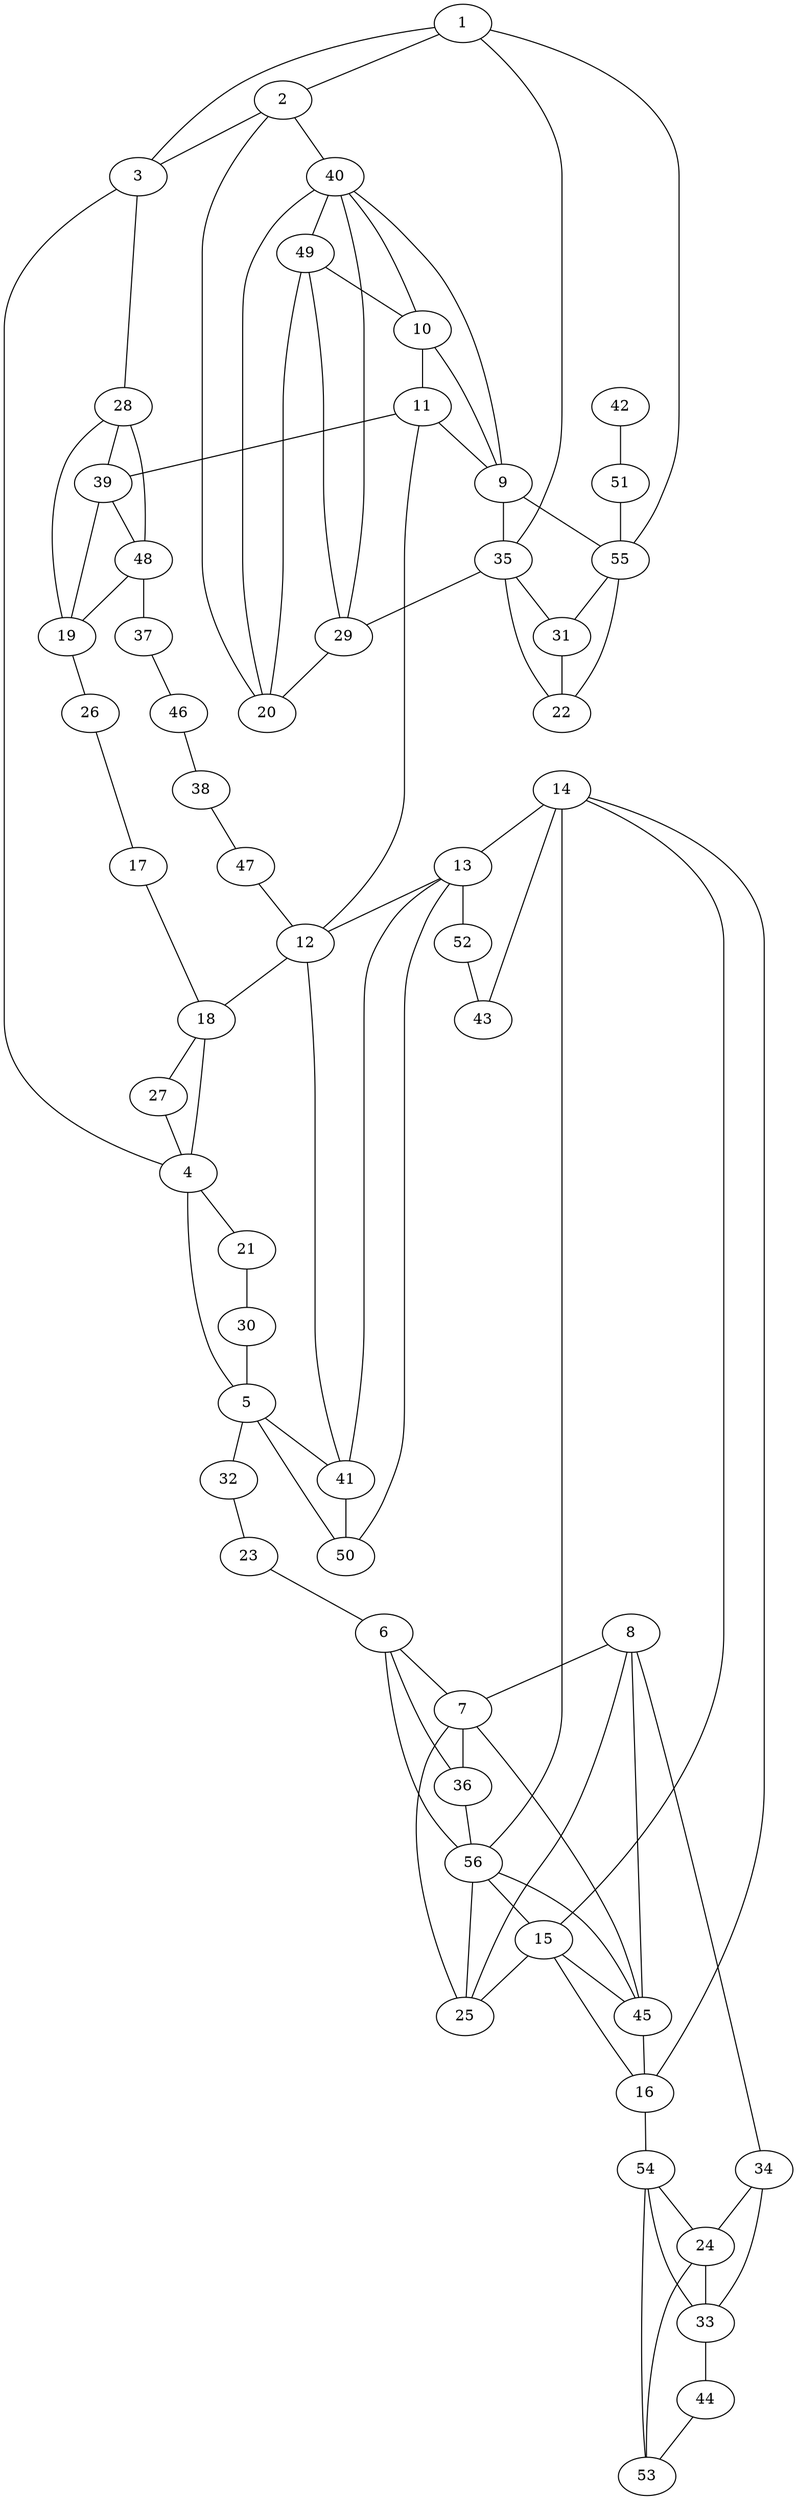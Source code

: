 graph pdb1ia3 {
	1	 [aaLength=14,
		sequence=LRKEIRYFKDVTTR,
		type=0];
	2	 [aaLength=7,
		sequence=RKTWESI,
		type=0];
	1 -- 2	 [distance0="29.11711",
		frequency=1,
		type0=1];
	35	 [aaLength=3,
		sequence=GIG,
		type=1];
	1 -- 35	 [distance0="32.60242",
		frequency=1,
		type0=2];
	55	 [aaLength=3,
		sequence=GIG,
		type=1];
	1 -- 55	 [distance0="32.60242",
		frequency=1,
		type0=3];
	3	 [aaLength=5,
		sequence=PQKFR,
		type=0];
	2 -- 3	 [distance0="12.257",
		distance1="0.0",
		frequency=2,
		type0=1,
		type1=5];
	40	 [aaLength=5,
		sequence=AVIMG,
		type=1];
	2 -- 40	 [distance0="37.37056",
		frequency=1,
		type0=3];
	3 -- 1	 [distance0="39.00912",
		frequency=1,
		type0=3];
	4	 [aaLength=8,
		sequence=SIESSLNL,
		type=0];
	3 -- 4	 [distance0="38.21141",
		frequency=1,
		type0=2];
	28	 [aaLength=5,
		sequence=LNIIL,
		type=1];
	3 -- 28	 [distance0="5.0",
		frequency=1,
		type0=4];
	18	 [aaLength=4,
		sequence=IIHA,
		type=1];
	4 -- 18	 [distance0="33.47095",
		frequency=1,
		type0=3];
	21	 [aaLength=8,
		sequence=VERVFIIG,
		type=1];
	4 -- 21	 [distance0="3.0",
		frequency=1,
		type0=4];
	5	 [aaLength=9,
		sequence=GAEIYNELI,
		type=0];
	5 -- 4	 [distance0="23.25794",
		frequency=1,
		type0=1];
	32	 [aaLength=10,
		sequence=VSHLLITEIE,
		type=1];
	5 -- 32	 [distance0="4.0",
		frequency=1,
		type0=4];
	41	 [aaLength=5,
		sequence=VFIIG,
		type=1];
	5 -- 41	 [distance0="23.45798",
		frequency=1,
		type0=2];
	50	 [aaLength=5,
		sequence=VFIIG,
		type=1];
	5 -- 50	 [distance0="23.45798",
		frequency=1,
		type0=3];
	6	 [aaLength=5,
		sequence=SPESI,
		type=0];
	7	 [aaLength=3,
		sequence=PLE,
		type=0];
	6 -- 7	 [distance0="23.62993",
		frequency=1,
		type0=3];
	36	 [aaLength=2,
		sequence=TF,
		type=1];
	6 -- 36	 [distance0="23.53796",
		distance1="3.0",
		frequency=2,
		type0=1,
		type1=4];
	56	 [aaLength=2,
		sequence=TF,
		type=1];
	6 -- 56	 [distance0="23.53796",
		frequency=1,
		type0=2];
	25	 [aaLength=3,
		sequence=WTK,
		type=1];
	7 -- 25	 [distance0="12.09273",
		distance1="1.0",
		frequency=2,
		type0=1,
		type1=4];
	7 -- 36	 [distance0="12.4593",
		frequency=1,
		type0=3];
	45	 [aaLength=3,
		sequence=WTK,
		type=1];
	7 -- 45	 [distance0="12.09273",
		frequency=1,
		type0=2];
	8	 [aaLength=10,
		sequence=PKSELQKFVG,
		type=0];
	8 -- 7	 [distance0="15.79295",
		frequency=1,
		type0=1];
	8 -- 25	 [distance0="24.53582",
		frequency=1,
		type0=2];
	34	 [aaLength=3,
		sequence=IKE,
		type=1];
	8 -- 34	 [distance0="7.0",
		frequency=1,
		type0=4];
	8 -- 45	 [distance0="24.53582",
		frequency=1,
		type0=3];
	9	 [aaLength=14,
		sequence=LRKEIRYFKDVTTR,
		type=0];
	10	 [aaLength=6,
		sequence=RKTWES,
		type=0];
	9 -- 10	 [distance0="30.51478",
		frequency=1,
		type0=1];
	9 -- 35	 [distance0="37.89176",
		frequency=1,
		type0=2];
	9 -- 40	 [distance0="8.0",
		frequency=1,
		type0=4];
	9 -- 55	 [distance0="37.89176",
		frequency=1,
		type0=3];
	11	 [aaLength=5,
		sequence=PQKFR,
		type=0];
	10 -- 11	 [distance0="11.15151",
		distance1="1.0",
		frequency=2,
		type0=1,
		type1=4];
	10 -- 40	 [distance0="40.68853",
		frequency=1,
		type0=3];
	11 -- 9	 [distance0="39.9475",
		frequency=1,
		type0=2];
	12	 [aaLength=6,
		sequence=SIESSL,
		type=0];
	11 -- 12	 [distance0="41.0371",
		frequency=1,
		type0=3];
	39	 [aaLength=5,
		sequence=LNIIL,
		type=1];
	11 -- 39	 [distance0="5.0",
		frequency=1,
		type0=4];
	12 -- 18	 [distance0="26.62344",
		frequency=1,
		type0=3];
	12 -- 41	 [distance0="8.0",
		frequency=1,
		type0=4];
	13	 [aaLength=9,
		sequence=GAEIYNELI,
		type=0];
	13 -- 12	 [distance0="23.67681",
		frequency=1,
		type0=1];
	13 -- 41	 [distance0="30.51986",
		frequency=1,
		type0=2];
	13 -- 50	 [distance0="30.51986",
		frequency=1,
		type0=3];
	52	 [aaLength=10,
		sequence=VSHLLITEIE,
		type=1];
	13 -- 52	 [distance0="4.0",
		frequency=1,
		type0=4];
	14	 [aaLength=5,
		sequence=SPESI,
		type=0];
	14 -- 13	 [distance0="33.27005",
		frequency=1,
		type0=3];
	15	 [aaLength=3,
		sequence=PLE,
		type=0];
	14 -- 15	 [distance0="24.93481",
		frequency=1,
		type0=1];
	16	 [aaLength=10,
		sequence=PKSELQKFVG,
		type=0];
	14 -- 16	 [distance0="29.31128",
		frequency=1,
		type0=2];
	14 -- 56	 [distance0="3.0",
		frequency=1,
		type0=4];
	15 -- 16	 [distance0="8.203952",
		frequency=1,
		type0=1];
	15 -- 25	 [distance0="25.67918",
		frequency=1,
		type0=3];
	15 -- 45	 [distance0="1.0",
		frequency=1,
		type0=4];
	54	 [aaLength=3,
		sequence=IKE,
		type=1];
	16 -- 54	 [distance0="7.0",
		frequency=1,
		type0=4];
	17	 [aaLength=4,
		sequence=EIID,
		type=1];
	17 -- 18	 [distance0="2.0",
		frequency=1,
		type0=4];
	27	 [aaLength=4,
		sequence=IIHA,
		type=1];
	18 -- 27	 [distance0="0.0",
		frequency=1,
		type0=5];
	19	 [aaLength=5,
		sequence=LNIIL,
		type=1];
	26	 [aaLength=4,
		sequence=EIID,
		type=1];
	19 -- 26	 [distance0="6.0",
		frequency=1,
		type0=4];
	20	 [aaLength=7,
		sequence=RNAVIMG,
		type=1];
	20 -- 2	 [distance0="0.0",
		frequency=1,
		type0=5];
	20 -- 40	 [distance0="2.0",
		frequency=1,
		type0=2];
	30	 [aaLength=8,
		sequence=VERVFIIG,
		type=1];
	21 -- 30	 [distance0="0.0",
		frequency=1,
		type0=5];
	22	 [aaLength=8,
		sequence=VAIIVAAL,
		type=1];
	23	 [aaLength=10,
		sequence=VSHLLITEIE,
		type=1];
	23 -- 6	 [distance0="2.0",
		frequency=1,
		type0=4];
	24	 [aaLength=10,
		sequence=FTYNYTLWTR,
		type=1];
	33	 [aaLength=10,
		sequence=FTYNYTLWTR,
		type=1];
	24 -- 33	 [distance0="0.0",
		distance1="0.0",
		frequency=2,
		type0=1,
		type1=5];
	26 -- 17	 [distance0="0.0",
		frequency=1,
		type0=5];
	27 -- 4	 [distance0="1.0",
		frequency=1,
		type0=4];
	28 -- 19	 [distance0="0.0",
		frequency=1,
		type0=5];
	28 -- 39	 [distance0="0.0",
		frequency=1,
		type0=2];
	29	 [aaLength=7,
		sequence=RNAVIMG,
		type=1];
	29 -- 20	 [distance0="0.0",
		frequency=1,
		type0=5];
	29 -- 40	 [distance0="2.0",
		frequency=1,
		type0=2];
	49	 [aaLength=5,
		sequence=AVIMG,
		type=1];
	29 -- 49	 [distance0="2.0",
		frequency=1,
		type0=3];
	30 -- 5	 [distance0="0.0",
		frequency=1,
		type0=5];
	31	 [aaLength=8,
		sequence=VAIIVAAL,
		type=1];
	31 -- 22	 [distance0="0.0",
		frequency=1,
		type0=5];
	32 -- 23	 [distance0="0.0",
		frequency=1,
		type0=5];
	44	 [aaLength=10,
		sequence=FTYNYTLWTR,
		type=1];
	33 -- 44	 [distance0="0.0",
		frequency=1,
		type0=2];
	34 -- 24	 [distance0="5.0",
		distance1="2.0",
		frequency=2,
		type0=2,
		type1=4];
	34 -- 33	 [distance0="5.0",
		frequency=1,
		type0=3];
	35 -- 22	 [distance0="12.0",
		frequency=1,
		type0=2];
	35 -- 29	 [distance0="28.0",
		frequency=1,
		type0=4];
	35 -- 31	 [distance0="12.0",
		frequency=1,
		type0=3];
	36 -- 56	 [distance0="0.0",
		frequency=1,
		type0=1];
	37	 [aaLength=4,
		sequence=EIID,
		type=1];
	46	 [aaLength=4,
		sequence=EIID,
		type=1];
	37 -- 46	 [distance0="0.0",
		frequency=1,
		type0=5];
	38	 [aaLength=4,
		sequence=IIHA,
		type=1];
	47	 [aaLength=4,
		sequence=IIHA,
		type=1];
	38 -- 47	 [distance0="0.0",
		frequency=1,
		type0=5];
	39 -- 19	 [distance0="0.0",
		frequency=1,
		type0=1];
	48	 [aaLength=5,
		sequence=LNIIL,
		type=1];
	39 -- 48	 [distance0="0.0",
		frequency=1,
		type0=5];
	40 -- 49	 [distance0="0.0",
		frequency=1,
		type0=5];
	41 -- 50	 [distance0="0.0",
		frequency=1,
		type0=5];
	42	 [aaLength=8,
		sequence=VAIIVAAL,
		type=1];
	51	 [aaLength=8,
		sequence=VAIIVAAL,
		type=1];
	42 -- 51	 [distance0="0.0",
		frequency=1,
		type0=5];
	43	 [aaLength=10,
		sequence=VSHLLITEIE,
		type=1];
	43 -- 14	 [distance0="2.0",
		frequency=1,
		type0=4];
	53	 [aaLength=10,
		sequence=FTYNYTLWTR,
		type=1];
	44 -- 53	 [distance0="0.0",
		frequency=1,
		type0=3];
	45 -- 16	 [distance0="1.0",
		frequency=1,
		type0=4];
	45 -- 56	 [distance0="9.0",
		frequency=1,
		type0=3];
	46 -- 38	 [distance0="2.0",
		frequency=1,
		type0=4];
	47 -- 12	 [distance0="1.0",
		frequency=1,
		type0=4];
	48 -- 19	 [distance0="0.0",
		frequency=1,
		type0=1];
	48 -- 28	 [distance0="0.0",
		frequency=1,
		type0=2];
	48 -- 37	 [distance0="6.0",
		frequency=1,
		type0=4];
	49 -- 10	 [distance0="0.0",
		frequency=1,
		type0=5];
	49 -- 20	 [distance0="2.0",
		frequency=1,
		type0=2];
	51 -- 55	 [distance0="4.0",
		frequency=1,
		type0=4];
	52 -- 43	 [distance0="0.0",
		frequency=1,
		type0=5];
	53 -- 24	 [distance0="0.0",
		frequency=1,
		type0=1];
	54 -- 24	 [distance0="5.0",
		frequency=1,
		type0=2];
	54 -- 33	 [distance0="5.0",
		frequency=1,
		type0=3];
	54 -- 53	 [distance0="2.0",
		frequency=1,
		type0=4];
	55 -- 22	 [distance0="12.0",
		frequency=1,
		type0=2];
	55 -- 31	 [distance0="12.0",
		frequency=1,
		type0=3];
	56 -- 15	 [distance0="3.0",
		frequency=1,
		type0=4];
	56 -- 25	 [distance0="9.0",
		frequency=1,
		type0=2];
}
